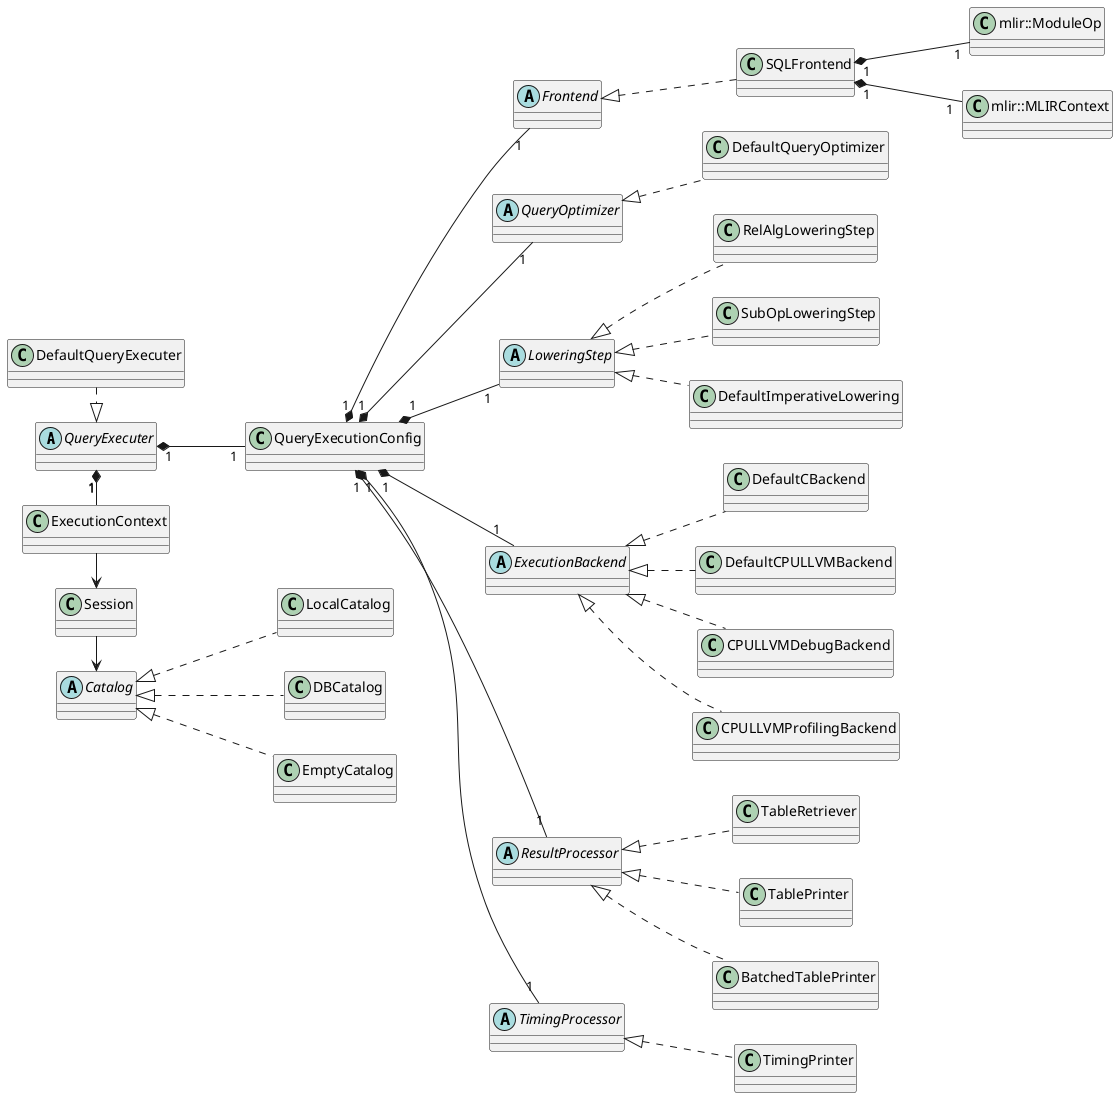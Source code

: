 @startuml LingoDB-Execution-Class-Diagram
left to right direction

' Entities
abstract class QueryExecuter
class DefaultQueryExecuter

class QueryExecutionConfig
class ExecutionContext

abstract class Frontend
class SQLFrontend

abstract class QueryOptimizer
class DefaultQueryOptimizer

abstract class LoweringStep
class RelAlgLoweringStep
class SubOpLoweringStep
class DefaultImperativeLowering

abstract class ExecutionBackend
class DefaultCBackend
class DefaultCPULLVMBackend
class CPULLVMDebugBackend
class CPULLVMProfilingBackend

abstract class ResultProcessor
class TableRetriever
class TablePrinter
class BatchedTablePrinter

abstract class TimingProcessor
class TimingPrinter

class Session

abstract class Catalog
class LocalCatalog
class DBCatalog
class EmptyCatalog

' MLIR Entities
class mlir::ModuleOp
class mlir::MLIRContext

' Relationships
QueryExecuter <|.l. DefaultQueryExecuter
QueryExecuter "1" *-d- "1" QueryExecutionConfig
QueryExecuter "1" *-r- "1" ExecutionContext
QueryExecutionConfig "1" *-- "1" Frontend
QueryExecutionConfig "1" *-- "1" QueryOptimizer
QueryExecutionConfig "1" *-- "1" LoweringStep
QueryExecutionConfig "1" *-- "1" ExecutionBackend
QueryExecutionConfig "1" *-- "1" ResultProcessor
QueryExecutionConfig "1" *-- "1" TimingProcessor

ExecutionContext -r-> Session
Session -r-> Catalog
Catalog <|.. LocalCatalog
Catalog <|.. DBCatalog
Catalog <|.. EmptyCatalog

Frontend <|.. SQLFrontend
SQLFrontend "1" *-- "1" mlir::ModuleOp
SQLFrontend "1" *-- "1" mlir::MLIRContext

QueryOptimizer <|.. DefaultQueryOptimizer

LoweringStep <|.. RelAlgLoweringStep
LoweringStep <|.. SubOpLoweringStep
LoweringStep <|.. DefaultImperativeLowering

ExecutionBackend <|.. DefaultCBackend
ExecutionBackend <|.. DefaultCPULLVMBackend
ExecutionBackend <|.. CPULLVMDebugBackend
ExecutionBackend <|.. CPULLVMProfilingBackend

ResultProcessor <|.. TableRetriever
ResultProcessor <|.. TablePrinter
ResultProcessor <|.. BatchedTablePrinter

TimingProcessor <|.. TimingPrinter
@enduml